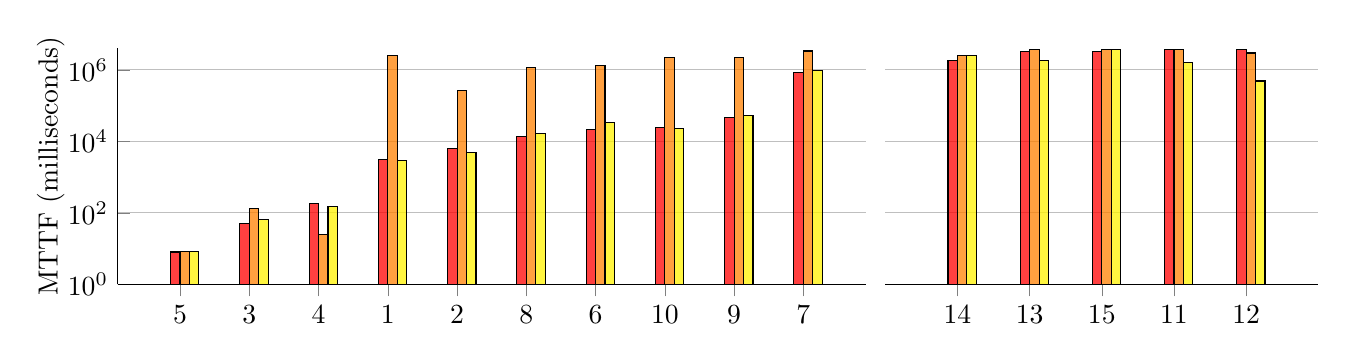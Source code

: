 \begin{tikzpicture}
  \pgfplotsset{
    scale only axis,
  }

  \begin{axis}[
      height=3cm,
      width=9.5cm,
      ybar=0cm,
      bar width=0.12cm,
      ymode = log,
      ylabel style={yshift=-2mm},
      enlarge x limits=0.1,
      axis y line*=left,
      axis x line*=bottom,
      xmin=1, xmax=10,
      ymin=1, ymax=4000000,
      xtick={1, 2, ..., 10},
      xticklabels={5, 3, 4, 1, 2, 8, 6, 10, 9, 7},
      % xlabel={Injected Bug (Validator)},
      ylabel={MTTF (milliseconds)},
      ymajorgrids={true},
      legend style={
        legend columns=-1,
        draw=none,
        at={ (0.5,-0.2) },
        anchor=north
      },
      legend style={/tikz/every even column/.append style={column sep=0.2cm}}]
    ]
    % MTTF QuickCheck
    \addplot[fill=cyan, fill opacity=0.75] coordinates {
      (4  , 0)
      (5  , 0)
      (2  , 0)
      (3  , 0)
      (1  , 0)
      (7  , 0)
      (10 , 0)
      (6  , 0)
      (9  , 0)
      (8  , 0)
    };

    % MTTF Mutagen (all heuristics)
    \addplot[fill=red, fill opacity=0.75] coordinates {
      (4  , 3103.936)
      (5  , 6390.949 )
      (2  , 49.8)
      (3  , 184.651 )
      (1  , 8.092)
      (7  , 21637.661)
      (10 , 819828.281)
      (6  , 13469.911)
      (9  , 45750.454)
      (8  , 24711.576 )
    };

    % Mutagen (no FIFO)
    \addplot[fill=orange, fill opacity=0.75] coordinates {
      (4  , 2498964.85 )
      (5  , 257478.347)
      (2  , 131.185 )
      (3  , 25.413 )
      (1  , 8.143)
      (7  , 1354022.043)
      (10 , 3349304.584)
      (6  , 1139021.291)
      (9  , 2218325.504)
      (8  , 2154156.808)
    };


    % Mutagen (no reset, 25 random mutations)
    \addplot[fill=yellow, fill opacity=0.75] coordinates {
      (4  , 2968.134)
      (5  , 4754.71)
      (2  , 65.134)
      (3  , 150.568)
      (1  , 8.232)
      (7  , 33503.721)
      (10 , 964301.48)
      (6  , 16868.159)
      (9  , 53707.667)
      (8  , 23175.695)
    };

    % % Mutagen (no inheritance)
    % \addplot[fill=lime, fill opacity=0.75] coordinates {
    %   (4  , 6693.593)
    %   (5  , 1158.861 )
    %   (2  , 100.398)
    %   (3  , 116.332)
    %   (1  , 8.353)
    %   (7  , 1542.087)
    %   (10 , 2532.124)
    %   (6  , 1313.309)
    %   (9  , 1191.462)
    %   (8  , 2610.395)
    % };

  \end{axis}

\end{tikzpicture}%
\begin{tikzpicture}
  \pgfplotsset{
    scale only axis,
  }

  \begin{axis}[
      height=3cm,
      width=5.5cm,
      ybar=0cm,
      bar width=0.12cm,
      ymode = log,
      ylabel style={yshift=-5mm},
      enlarge x limits=0.25,
      axis y line*=left,
      axis x line*=bottom,
      xmin=11, xmax=15,
      ymin=1, ymax=4000000,
      xtick={11, 12, ..., 15},
      y axis line style= { draw opacity=0 },
      % xlabel={Injected Bug (Interpreter)},
      ytick style={draw=none},
      yticklabels={,,},
      xticklabels={14,13,15,11,12},
      ymajorgrids={true},
      legend style={
        legend columns=-1,
        draw=none,
        at={ (0.5,-0.2) },
        anchor=north
      },
      legend style={/tikz/every even column/.append style={column sep=0.2cm}}]
    ]
    % MTTF QuickCheck
    \addplot[fill=purple, fill opacity=0.75] coordinates {
      (14,  0)
      (15,  0)
      (12,  0)
      (11,  0)
      (13,  0)
    };

    % MTTF Mutagen (all heuristics)
    \addplot[fill=red, fill opacity=0.75] coordinates {
      (14, 3600115.411)
      (15, 3600218.462)
      (12, 3241721.167)
      (11, 1800008.007)
      (13, 3242210.866)
    };

    % Mutagen (no FIFO)
    \addplot[fill=orange, fill opacity=0.75] coordinates {
      (14, 3600379.317)
      (15, 2945322.451)
      (12, 3600167.616)
      (11, 2520123.507)
      (13, 3600028.614)
    };

    % Mutagen (no reset, 25 random mutations)
    \addplot[fill=yellow, fill opacity=0.75] coordinates {
      (14, 1623733.213)
      (15, 485921.29)
      (12, 1820167.138)
      (11, 2520012.721)
      (13, 3599998.909)
    };


    % % Mutagen (no inheritance)
    % \addplot[fill=lime, fill opacity=0.75] coordinates {
    %   (14, 391821.658)
    %   (15, 227998.684)
    %   (12, 211180.249)
    %   (11, 359260.733)
    %   (13, 243089.017)
    % };

  \end{axis}
\end{tikzpicture}

%\begin{tikzpicture}
%\begin{axis}
%\legend{QuickCheck, Mutagen, Mutagen (no FIFO), Mutagen (no reset)} %, Mutagen (no inheritance)}
%\end{axis}
%\end{tikzpicture}
